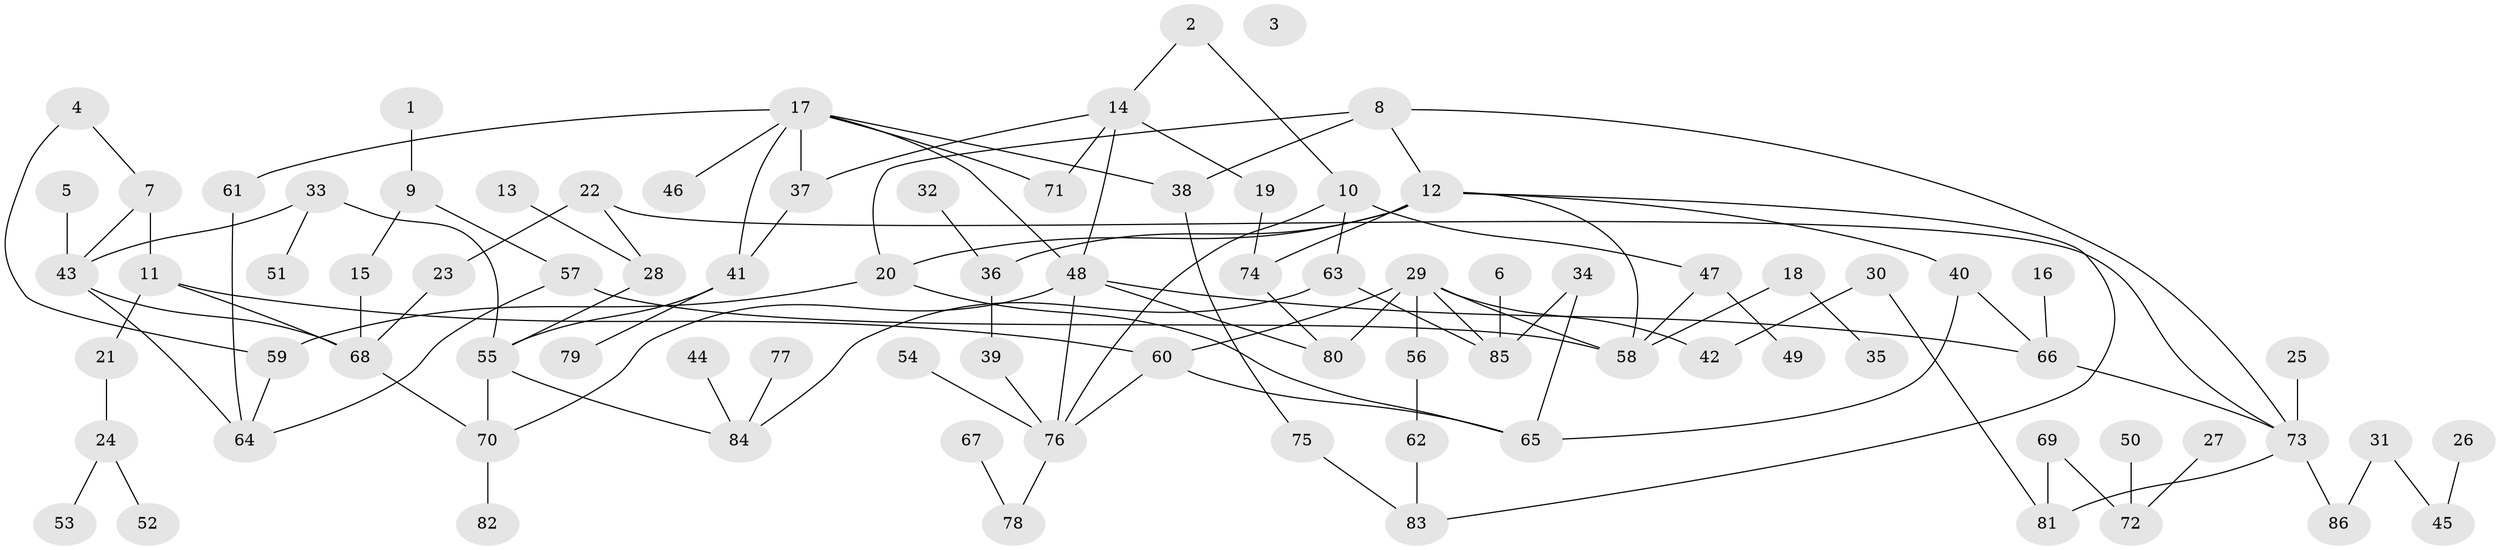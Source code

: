 // coarse degree distribution, {1: 0.21666666666666667, 3: 0.18333333333333332, 4: 0.1, 2: 0.3, 5: 0.08333333333333333, 7: 0.016666666666666666, 6: 0.08333333333333333, 8: 0.016666666666666666}
// Generated by graph-tools (version 1.1) at 2025/35/03/04/25 23:35:49]
// undirected, 86 vertices, 116 edges
graph export_dot {
  node [color=gray90,style=filled];
  1;
  2;
  3;
  4;
  5;
  6;
  7;
  8;
  9;
  10;
  11;
  12;
  13;
  14;
  15;
  16;
  17;
  18;
  19;
  20;
  21;
  22;
  23;
  24;
  25;
  26;
  27;
  28;
  29;
  30;
  31;
  32;
  33;
  34;
  35;
  36;
  37;
  38;
  39;
  40;
  41;
  42;
  43;
  44;
  45;
  46;
  47;
  48;
  49;
  50;
  51;
  52;
  53;
  54;
  55;
  56;
  57;
  58;
  59;
  60;
  61;
  62;
  63;
  64;
  65;
  66;
  67;
  68;
  69;
  70;
  71;
  72;
  73;
  74;
  75;
  76;
  77;
  78;
  79;
  80;
  81;
  82;
  83;
  84;
  85;
  86;
  1 -- 9;
  2 -- 10;
  2 -- 14;
  4 -- 7;
  4 -- 59;
  5 -- 43;
  6 -- 85;
  7 -- 11;
  7 -- 43;
  8 -- 12;
  8 -- 20;
  8 -- 38;
  8 -- 73;
  9 -- 15;
  9 -- 57;
  10 -- 47;
  10 -- 63;
  10 -- 76;
  11 -- 21;
  11 -- 60;
  11 -- 68;
  12 -- 20;
  12 -- 36;
  12 -- 40;
  12 -- 58;
  12 -- 74;
  12 -- 83;
  13 -- 28;
  14 -- 19;
  14 -- 37;
  14 -- 48;
  14 -- 71;
  15 -- 68;
  16 -- 66;
  17 -- 37;
  17 -- 38;
  17 -- 41;
  17 -- 46;
  17 -- 48;
  17 -- 61;
  17 -- 71;
  18 -- 35;
  18 -- 58;
  19 -- 74;
  20 -- 59;
  20 -- 65;
  21 -- 24;
  22 -- 23;
  22 -- 28;
  22 -- 73;
  23 -- 68;
  24 -- 52;
  24 -- 53;
  25 -- 73;
  26 -- 45;
  27 -- 72;
  28 -- 55;
  29 -- 42;
  29 -- 56;
  29 -- 58;
  29 -- 60;
  29 -- 80;
  29 -- 85;
  30 -- 42;
  30 -- 81;
  31 -- 45;
  31 -- 86;
  32 -- 36;
  33 -- 43;
  33 -- 51;
  33 -- 55;
  34 -- 65;
  34 -- 85;
  36 -- 39;
  37 -- 41;
  38 -- 75;
  39 -- 76;
  40 -- 65;
  40 -- 66;
  41 -- 55;
  41 -- 79;
  43 -- 64;
  43 -- 68;
  44 -- 84;
  47 -- 49;
  47 -- 58;
  48 -- 66;
  48 -- 70;
  48 -- 76;
  48 -- 80;
  50 -- 72;
  54 -- 76;
  55 -- 70;
  55 -- 84;
  56 -- 62;
  57 -- 58;
  57 -- 64;
  59 -- 64;
  60 -- 65;
  60 -- 76;
  61 -- 64;
  62 -- 83;
  63 -- 84;
  63 -- 85;
  66 -- 73;
  67 -- 78;
  68 -- 70;
  69 -- 72;
  69 -- 81;
  70 -- 82;
  73 -- 81;
  73 -- 86;
  74 -- 80;
  75 -- 83;
  76 -- 78;
  77 -- 84;
}
